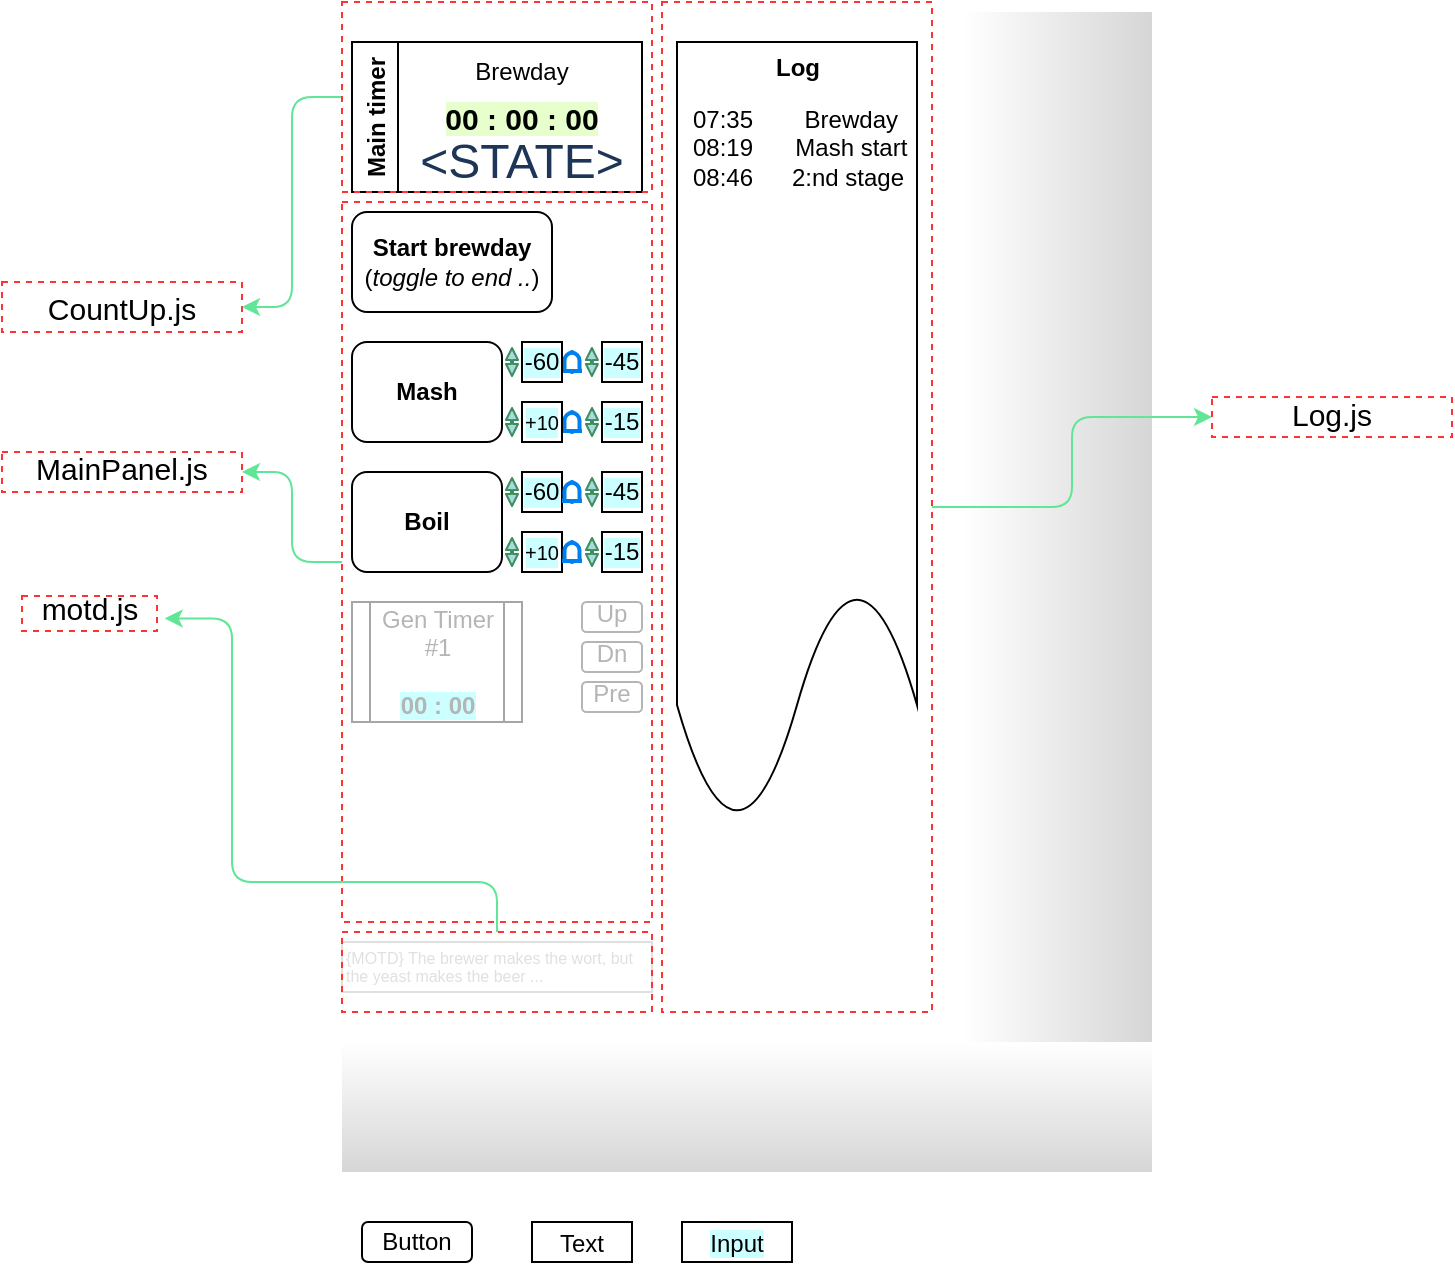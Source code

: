 <mxfile version="15.5.6" type="device" pages="2"><diagram id="jztSU5gjST6KUrV8q-Bo" name="UI"><mxGraphModel dx="1395" dy="1162" grid="1" gridSize="5" guides="1" tooltips="1" connect="1" arrows="1" fold="1" page="1" pageScale="1" pageWidth="413" pageHeight="583" math="0" shadow="0"><root><mxCell id="HVt62GDOnBgje69rLHme-0"/><mxCell id="HVt62GDOnBgje69rLHme-1" parent="HVt62GDOnBgje69rLHme-0"/><mxCell id="HVt62GDOnBgje69rLHme-38" value="Button" style="rounded=1;whiteSpace=wrap;html=1;" vertex="1" parent="HVt62GDOnBgje69rLHme-1"><mxGeometry x="15" y="605" width="55" height="20" as="geometry"/></mxCell><mxCell id="HVt62GDOnBgje69rLHme-39" value="&lt;font style=&quot;font-size: 12px&quot;&gt;Text&lt;/font&gt;" style="rounded=0;whiteSpace=wrap;html=1;labelBackgroundColor=none;fontSize=8;fillColor=none;gradientColor=#D6D6D6;gradientDirection=south;align=center;verticalAlign=bottom;" vertex="1" parent="HVt62GDOnBgje69rLHme-1"><mxGeometry x="100" y="605" width="50" height="20" as="geometry"/></mxCell><mxCell id="HVt62GDOnBgje69rLHme-48" value="Input" style="rounded=0;whiteSpace=wrap;html=1;labelBackgroundColor=#CCFFFF;fontSize=12;fillColor=none;gradientColor=#D6D6D6;gradientDirection=south;align=center;verticalAlign=bottom;" vertex="1" parent="HVt62GDOnBgje69rLHme-1"><mxGeometry x="175" y="605" width="55" height="20" as="geometry"/></mxCell><mxCell id="HFHXPf0wUwNHhgdeqi3G-0" style="edgeStyle=orthogonalEdgeStyle;curved=0;rounded=1;sketch=0;orthogonalLoop=1;jettySize=auto;html=1;exitX=0.5;exitY=1;exitDx=0;exitDy=0;fontColor=#095C86;strokeColor=#60E696;fillColor=#F694C1;" edge="1" parent="HVt62GDOnBgje69rLHme-1"><mxGeometry relative="1" as="geometry"><mxPoint x="-105" y="240" as="sourcePoint"/><mxPoint x="-105" y="240" as="targetPoint"/></mxGeometry></mxCell><mxCell id="i2ZisrxOc8dB12kxObI2-15" value="" style="rounded=0;whiteSpace=wrap;html=1;dashed=1;align=right;verticalAlign=top;labelBackgroundColor=#E0E0E0;gradientDirection=east;gradientColor=#D6D6D6;strokeColor=none;" vertex="1" parent="HVt62GDOnBgje69rLHme-1"><mxGeometry x="315" width="95" height="580" as="geometry"/></mxCell><mxCell id="i2ZisrxOc8dB12kxObI2-16" value="" style="rounded=0;whiteSpace=wrap;html=1;dashed=1;align=right;verticalAlign=top;labelBackgroundColor=#E0E0E0;gradientDirection=south;gradientColor=#D6D6D6;strokeColor=none;" vertex="1" parent="HVt62GDOnBgje69rLHme-1"><mxGeometry x="5" y="515" width="405" height="65" as="geometry"/></mxCell><mxCell id="i2ZisrxOc8dB12kxObI2-14" value="User View" parent="HVt62GDOnBgje69rLHme-0"/><mxCell id="i2ZisrxOc8dB12kxObI2-17" value="Gen Timer #1&lt;br&gt;&lt;br&gt;&lt;b style=&quot;background-color: rgb(204 , 255 , 255)&quot;&gt;00 : 00&lt;/b&gt;" style="shape=process;whiteSpace=wrap;html=1;backgroundOutline=1;strokeColor=#A6A6A6;fontColor=#B5B5B5;" vertex="1" parent="i2ZisrxOc8dB12kxObI2-14"><mxGeometry x="10" y="295" width="85" height="60" as="geometry"/></mxCell><mxCell id="i2ZisrxOc8dB12kxObI2-18" value="Main timer" style="swimlane;horizontal=0;" vertex="1" parent="i2ZisrxOc8dB12kxObI2-14"><mxGeometry x="10" y="15" width="145" height="75" as="geometry"/></mxCell><mxCell id="i2ZisrxOc8dB12kxObI2-19" value="&lt;b&gt;&lt;font style=&quot;font-size: 15px ; background-color: rgb(230 , 255 , 204)&quot;&gt;00 : 00 : 00&lt;/font&gt;&lt;/b&gt;" style="text;html=1;strokeColor=none;fillColor=none;align=center;verticalAlign=middle;whiteSpace=wrap;rounded=0;" vertex="1" parent="i2ZisrxOc8dB12kxObI2-18"><mxGeometry x="40" y="22.5" width="90" height="30" as="geometry"/></mxCell><mxCell id="i2ZisrxOc8dB12kxObI2-20" value="Brewday" style="text;html=1;strokeColor=none;fillColor=none;align=center;verticalAlign=middle;whiteSpace=wrap;rounded=0;" vertex="1" parent="i2ZisrxOc8dB12kxObI2-18"><mxGeometry x="55" width="60" height="30" as="geometry"/></mxCell><mxCell id="i2ZisrxOc8dB12kxObI2-21" value="&amp;lt;STATE&amp;gt;" style="text;html=1;strokeColor=none;fillColor=none;align=center;verticalAlign=middle;whiteSpace=wrap;rounded=0;sketch=0;fontSize=24;fontColor=#1D3557;" vertex="1" parent="i2ZisrxOc8dB12kxObI2-18"><mxGeometry x="25" y="45" width="120" height="30" as="geometry"/></mxCell><mxCell id="i2ZisrxOc8dB12kxObI2-22" value="&lt;b&gt;Start brewday&lt;/b&gt;&lt;br&gt;(&lt;i&gt;toggle to end ..&lt;/i&gt;)" style="rounded=1;whiteSpace=wrap;html=1;" vertex="1" parent="i2ZisrxOc8dB12kxObI2-14"><mxGeometry x="10" y="100" width="100" height="50" as="geometry"/></mxCell><mxCell id="i2ZisrxOc8dB12kxObI2-23" value="&lt;b&gt;Mash&lt;/b&gt;" style="rounded=1;whiteSpace=wrap;html=1;" vertex="1" parent="i2ZisrxOc8dB12kxObI2-14"><mxGeometry x="10" y="165" width="75" height="50" as="geometry"/></mxCell><mxCell id="i2ZisrxOc8dB12kxObI2-24" value="-45" style="rounded=0;whiteSpace=wrap;html=1;" vertex="1" parent="i2ZisrxOc8dB12kxObI2-14"><mxGeometry x="135" y="165" width="20" height="20" as="geometry"/></mxCell><mxCell id="i2ZisrxOc8dB12kxObI2-25" value="-15" style="rounded=0;whiteSpace=wrap;html=1;" vertex="1" parent="i2ZisrxOc8dB12kxObI2-14"><mxGeometry x="135" y="195" width="20" height="20" as="geometry"/></mxCell><mxCell id="i2ZisrxOc8dB12kxObI2-26" value="" style="html=1;verticalLabelPosition=bottom;align=center;labelBackgroundColor=#ffffff;verticalAlign=top;strokeWidth=2;strokeColor=#0080F0;shadow=0;dashed=0;shape=mxgraph.ios7.icons.bell;" vertex="1" parent="i2ZisrxOc8dB12kxObI2-14"><mxGeometry x="115" y="170" width="10" height="10" as="geometry"/></mxCell><mxCell id="i2ZisrxOc8dB12kxObI2-27" value="" style="html=1;verticalLabelPosition=bottom;align=center;labelBackgroundColor=#ffffff;verticalAlign=top;strokeWidth=2;strokeColor=#0080F0;shadow=0;dashed=0;shape=mxgraph.ios7.icons.bell;" vertex="1" parent="i2ZisrxOc8dB12kxObI2-14"><mxGeometry x="115" y="200" width="10" height="10" as="geometry"/></mxCell><mxCell id="i2ZisrxOc8dB12kxObI2-28" value="-60" style="rounded=0;whiteSpace=wrap;html=1;" vertex="1" parent="i2ZisrxOc8dB12kxObI2-14"><mxGeometry x="95" y="165" width="20" height="20" as="geometry"/></mxCell><mxCell id="i2ZisrxOc8dB12kxObI2-29" value="&lt;font style=&quot;font-size: 10px&quot;&gt;+10&lt;/font&gt;" style="rounded=0;whiteSpace=wrap;html=1;" vertex="1" parent="i2ZisrxOc8dB12kxObI2-14"><mxGeometry x="95" y="195" width="20" height="20" as="geometry"/></mxCell><mxCell id="i2ZisrxOc8dB12kxObI2-30" value="&lt;b&gt;Boil&lt;/b&gt;" style="rounded=1;whiteSpace=wrap;html=1;" vertex="1" parent="i2ZisrxOc8dB12kxObI2-14"><mxGeometry x="10" y="230" width="75" height="50" as="geometry"/></mxCell><mxCell id="i2ZisrxOc8dB12kxObI2-31" value="-45" style="rounded=0;whiteSpace=wrap;html=1;labelBackgroundColor=#CCFFFF;" vertex="1" parent="i2ZisrxOc8dB12kxObI2-14"><mxGeometry x="135" y="230" width="20" height="20" as="geometry"/></mxCell><mxCell id="i2ZisrxOc8dB12kxObI2-32" value="-15" style="rounded=0;whiteSpace=wrap;html=1;labelBackgroundColor=#CCFFFF;" vertex="1" parent="i2ZisrxOc8dB12kxObI2-14"><mxGeometry x="135" y="260" width="20" height="20" as="geometry"/></mxCell><mxCell id="i2ZisrxOc8dB12kxObI2-33" value="-60" style="rounded=0;whiteSpace=wrap;html=1;labelBackgroundColor=#CCFFFF;" vertex="1" parent="i2ZisrxOc8dB12kxObI2-14"><mxGeometry x="95" y="230" width="20" height="20" as="geometry"/></mxCell><mxCell id="i2ZisrxOc8dB12kxObI2-34" value="&lt;font style=&quot;font-size: 10px&quot;&gt;+10&lt;/font&gt;" style="rounded=0;whiteSpace=wrap;html=1;labelBackgroundColor=#CCFFFF;" vertex="1" parent="i2ZisrxOc8dB12kxObI2-14"><mxGeometry x="95" y="260" width="20" height="20" as="geometry"/></mxCell><mxCell id="i2ZisrxOc8dB12kxObI2-35" value="{MOTD} The brewer makes the wort, but the yeast makes the beer ..." style="rounded=0;whiteSpace=wrap;html=1;labelBackgroundColor=none;fontSize=8;fillColor=none;gradientColor=#D6D6D6;gradientDirection=west;align=left;verticalAlign=bottom;fontColor=#E0E0E0;strokeColor=#E0E0E0;" vertex="1" parent="i2ZisrxOc8dB12kxObI2-14"><mxGeometry x="5" y="465" width="155" height="25" as="geometry"/></mxCell><mxCell id="i2ZisrxOc8dB12kxObI2-36" value="" style="shape=document;whiteSpace=wrap;html=1;boundedLbl=1;labelBackgroundColor=none;fontSize=12;fillColor=none;gradientColor=#D6D6D6;gradientDirection=south;align=center;verticalAlign=bottom;" vertex="1" parent="i2ZisrxOc8dB12kxObI2-14"><mxGeometry x="172.5" y="15" width="120" height="390" as="geometry"/></mxCell><mxCell id="i2ZisrxOc8dB12kxObI2-37" value="&lt;span style=&quot;color: rgb(0 , 0 , 0) ; text-align: right&quot;&gt;07:35&lt;br&gt;&lt;/span&gt;&lt;span style=&quot;color: rgb(0 , 0 , 0) ; text-align: right&quot;&gt;08:19&lt;br&gt;&lt;/span&gt;&lt;span style=&quot;color: rgb(0 , 0 , 0) ; text-align: right&quot;&gt;08:46&lt;/span&gt;&lt;span style=&quot;color: rgb(0 , 0 , 0) ; text-align: right&quot;&gt;&lt;br&gt;&lt;/span&gt;" style="text;html=1;strokeColor=none;fillColor=none;align=center;verticalAlign=top;whiteSpace=wrap;rounded=0;dashed=1;fontColor=#333333;" vertex="1" parent="i2ZisrxOc8dB12kxObI2-14"><mxGeometry x="172.5" y="40" width="45" height="360" as="geometry"/></mxCell><mxCell id="i2ZisrxOc8dB12kxObI2-38" value="&lt;span style=&quot;color: rgb(0 , 0 , 0) ; text-align: right&quot;&gt;&amp;nbsp;Brewday&lt;br&gt;&lt;/span&gt;&lt;span style=&quot;color: rgb(0 , 0 , 0) ; text-align: right&quot;&gt;&amp;nbsp;Mash start&lt;/span&gt;&lt;span style=&quot;color: rgb(0 , 0 , 0) ; text-align: right&quot;&gt;&lt;br&gt;&lt;/span&gt;&lt;span style=&quot;color: rgb(0 , 0 , 0) ; text-align: right&quot;&gt;2:nd stage&lt;br&gt;&lt;/span&gt;" style="text;html=1;strokeColor=none;fillColor=none;align=center;verticalAlign=top;whiteSpace=wrap;rounded=0;dashed=1;fontColor=#333333;" vertex="1" parent="i2ZisrxOc8dB12kxObI2-14"><mxGeometry x="222.5" y="40" width="70" height="360" as="geometry"/></mxCell><mxCell id="i2ZisrxOc8dB12kxObI2-39" value="&lt;span style=&quot;font-weight: 700&quot;&gt;Log&lt;/span&gt;" style="text;html=1;strokeColor=none;fillColor=none;align=center;verticalAlign=middle;whiteSpace=wrap;rounded=0;labelBackgroundColor=none;fontSize=12;" vertex="1" parent="i2ZisrxOc8dB12kxObI2-14"><mxGeometry x="172.5" y="15" width="120" height="25" as="geometry"/></mxCell><mxCell id="i2ZisrxOc8dB12kxObI2-40" value="Up" style="rounded=1;whiteSpace=wrap;html=1;labelBackgroundColor=none;fontSize=12;fillColor=none;gradientColor=#D6D6D6;gradientDirection=south;align=center;verticalAlign=bottom;fontColor=#B5B5B5;strokeColor=#B5B5B5;" vertex="1" parent="i2ZisrxOc8dB12kxObI2-14"><mxGeometry x="125" y="295" width="30" height="15" as="geometry"/></mxCell><mxCell id="i2ZisrxOc8dB12kxObI2-41" value="Dn" style="rounded=1;whiteSpace=wrap;html=1;labelBackgroundColor=none;fontSize=12;fillColor=none;gradientColor=#D6D6D6;gradientDirection=south;align=center;verticalAlign=bottom;fontColor=#B5B5B5;strokeColor=#B5B5B5;" vertex="1" parent="i2ZisrxOc8dB12kxObI2-14"><mxGeometry x="125" y="315" width="30" height="15" as="geometry"/></mxCell><mxCell id="i2ZisrxOc8dB12kxObI2-42" value="-60" style="rounded=0;whiteSpace=wrap;html=1;labelBackgroundColor=#CCFFFF;" vertex="1" parent="i2ZisrxOc8dB12kxObI2-14"><mxGeometry x="95" y="165" width="20" height="20" as="geometry"/></mxCell><mxCell id="i2ZisrxOc8dB12kxObI2-43" value="&lt;font style=&quot;font-size: 10px&quot;&gt;+10&lt;/font&gt;" style="rounded=0;whiteSpace=wrap;html=1;labelBackgroundColor=#CCFFFF;" vertex="1" parent="i2ZisrxOc8dB12kxObI2-14"><mxGeometry x="95" y="195" width="20" height="20" as="geometry"/></mxCell><mxCell id="i2ZisrxOc8dB12kxObI2-44" value="-45" style="rounded=0;whiteSpace=wrap;html=1;labelBackgroundColor=#CCFFFF;" vertex="1" parent="i2ZisrxOc8dB12kxObI2-14"><mxGeometry x="135" y="165" width="20" height="20" as="geometry"/></mxCell><mxCell id="i2ZisrxOc8dB12kxObI2-45" value="-15" style="rounded=0;whiteSpace=wrap;html=1;labelBackgroundColor=#CCFFFF;" vertex="1" parent="i2ZisrxOc8dB12kxObI2-14"><mxGeometry x="135" y="195" width="20" height="20" as="geometry"/></mxCell><mxCell id="i2ZisrxOc8dB12kxObI2-46" value="Pre" style="rounded=1;whiteSpace=wrap;html=1;labelBackgroundColor=none;fontSize=12;fillColor=none;gradientColor=#D6D6D6;gradientDirection=south;align=center;verticalAlign=bottom;fontColor=#B5B5B5;strokeColor=#B5B5B5;" vertex="1" parent="i2ZisrxOc8dB12kxObI2-14"><mxGeometry x="125" y="335" width="30" height="15" as="geometry"/></mxCell><mxCell id="i2ZisrxOc8dB12kxObI2-47" value="" style="shape=flexArrow;endArrow=classic;startArrow=classic;html=1;rounded=1;sketch=0;fontSize=24;fontColor=#1D3557;startSize=1.667;endSize=1.667;strokeColor=#3C8F5D;fillColor=#A8DADC;width=1;startWidth=4;endWidth=4;" edge="1" parent="i2ZisrxOc8dB12kxObI2-14"><mxGeometry width="100" height="100" relative="1" as="geometry"><mxPoint x="90" y="182.5" as="sourcePoint"/><mxPoint x="90" y="167.5" as="targetPoint"/></mxGeometry></mxCell><mxCell id="i2ZisrxOc8dB12kxObI2-48" value="" style="shape=flexArrow;endArrow=classic;startArrow=classic;html=1;rounded=1;sketch=0;fontSize=24;fontColor=#1D3557;startSize=1.667;endSize=1.667;strokeColor=#3C8F5D;fillColor=#A8DADC;width=1;startWidth=4;endWidth=4;" edge="1" parent="i2ZisrxOc8dB12kxObI2-14"><mxGeometry width="100" height="100" relative="1" as="geometry"><mxPoint x="129.94" y="182.5" as="sourcePoint"/><mxPoint x="129.94" y="167.5" as="targetPoint"/></mxGeometry></mxCell><mxCell id="i2ZisrxOc8dB12kxObI2-49" value="" style="shape=flexArrow;endArrow=classic;startArrow=classic;html=1;rounded=1;sketch=0;fontSize=24;fontColor=#1D3557;startSize=1.667;endSize=1.667;strokeColor=#3C8F5D;fillColor=#A8DADC;width=1;startWidth=4;endWidth=4;" edge="1" parent="i2ZisrxOc8dB12kxObI2-14"><mxGeometry width="100" height="100" relative="1" as="geometry"><mxPoint x="90" y="212.5" as="sourcePoint"/><mxPoint x="90" y="197.5" as="targetPoint"/></mxGeometry></mxCell><mxCell id="i2ZisrxOc8dB12kxObI2-50" value="" style="shape=flexArrow;endArrow=classic;startArrow=classic;html=1;rounded=1;sketch=0;fontSize=24;fontColor=#1D3557;startSize=1.667;endSize=1.667;strokeColor=#3C8F5D;fillColor=#A8DADC;width=1;startWidth=4;endWidth=4;" edge="1" parent="i2ZisrxOc8dB12kxObI2-14"><mxGeometry width="100" height="100" relative="1" as="geometry"><mxPoint x="130" y="212.5" as="sourcePoint"/><mxPoint x="130" y="197.5" as="targetPoint"/></mxGeometry></mxCell><mxCell id="i2ZisrxOc8dB12kxObI2-51" value="" style="shape=flexArrow;endArrow=classic;startArrow=classic;html=1;rounded=1;sketch=0;fontSize=24;fontColor=#1D3557;startSize=1.667;endSize=1.667;strokeColor=#3C8F5D;fillColor=#A8DADC;width=1;startWidth=4;endWidth=4;" edge="1" parent="i2ZisrxOc8dB12kxObI2-14"><mxGeometry width="100" height="100" relative="1" as="geometry"><mxPoint x="90" y="247.5" as="sourcePoint"/><mxPoint x="90" y="232.5" as="targetPoint"/></mxGeometry></mxCell><mxCell id="i2ZisrxOc8dB12kxObI2-52" value="" style="html=1;verticalLabelPosition=bottom;align=center;labelBackgroundColor=#ffffff;verticalAlign=top;strokeWidth=2;strokeColor=#0080F0;shadow=0;dashed=0;shape=mxgraph.ios7.icons.bell;" vertex="1" parent="i2ZisrxOc8dB12kxObI2-14"><mxGeometry x="115" y="235" width="10" height="10" as="geometry"/></mxCell><mxCell id="i2ZisrxOc8dB12kxObI2-53" value="" style="shape=flexArrow;endArrow=classic;startArrow=classic;html=1;rounded=1;sketch=0;fontSize=24;fontColor=#1D3557;startSize=1.667;endSize=1.667;strokeColor=#3C8F5D;fillColor=#A8DADC;width=1;startWidth=4;endWidth=4;" edge="1" parent="i2ZisrxOc8dB12kxObI2-14"><mxGeometry width="100" height="100" relative="1" as="geometry"><mxPoint x="130" y="247.5" as="sourcePoint"/><mxPoint x="130" y="232.5" as="targetPoint"/></mxGeometry></mxCell><mxCell id="i2ZisrxOc8dB12kxObI2-54" value="" style="shape=flexArrow;endArrow=classic;startArrow=classic;html=1;rounded=1;sketch=0;fontSize=24;fontColor=#1D3557;startSize=1.667;endSize=1.667;strokeColor=#3C8F5D;fillColor=#A8DADC;width=1;startWidth=4;endWidth=4;" edge="1" parent="i2ZisrxOc8dB12kxObI2-14"><mxGeometry width="100" height="100" relative="1" as="geometry"><mxPoint x="90" y="277.5" as="sourcePoint"/><mxPoint x="90" y="262.5" as="targetPoint"/></mxGeometry></mxCell><mxCell id="i2ZisrxOc8dB12kxObI2-55" value="" style="html=1;verticalLabelPosition=bottom;align=center;labelBackgroundColor=#ffffff;verticalAlign=top;strokeWidth=2;strokeColor=#0080F0;shadow=0;dashed=0;shape=mxgraph.ios7.icons.bell;" vertex="1" parent="i2ZisrxOc8dB12kxObI2-14"><mxGeometry x="115" y="265" width="10" height="10" as="geometry"/></mxCell><mxCell id="i2ZisrxOc8dB12kxObI2-56" value="" style="shape=flexArrow;endArrow=classic;startArrow=classic;html=1;rounded=1;sketch=0;fontSize=24;fontColor=#1D3557;startSize=1.667;endSize=1.667;strokeColor=#3C8F5D;fillColor=#A8DADC;width=1;startWidth=4;endWidth=4;" edge="1" parent="i2ZisrxOc8dB12kxObI2-14"><mxGeometry width="100" height="100" relative="1" as="geometry"><mxPoint x="130" y="277.5" as="sourcePoint"/><mxPoint x="130" y="262.5" as="targetPoint"/></mxGeometry></mxCell><mxCell id="i2ZisrxOc8dB12kxObI2-1" value="Components" parent="HVt62GDOnBgje69rLHme-0"/><mxCell id="i2ZisrxOc8dB12kxObI2-2" value="" style="rounded=0;whiteSpace=wrap;html=1;dashed=1;labelBackgroundColor=none;fontSize=15;strokeColor=#FF3333;fillColor=none;gradientColor=#D6D6D6;gradientDirection=south;align=center;verticalAlign=bottom;" vertex="1" parent="i2ZisrxOc8dB12kxObI2-1"><mxGeometry x="165" y="-5" width="135" height="505" as="geometry"/></mxCell><mxCell id="i2ZisrxOc8dB12kxObI2-3" value="" style="rounded=0;whiteSpace=wrap;html=1;dashed=1;labelBackgroundColor=none;fontSize=15;strokeColor=#FF3333;fillColor=none;gradientColor=#D6D6D6;gradientDirection=south;align=center;verticalAlign=bottom;" vertex="1" parent="i2ZisrxOc8dB12kxObI2-1"><mxGeometry x="5" y="460" width="155" height="40" as="geometry"/></mxCell><mxCell id="i2ZisrxOc8dB12kxObI2-4" style="edgeStyle=orthogonalEdgeStyle;curved=0;rounded=1;sketch=0;orthogonalLoop=1;jettySize=auto;html=1;entryX=1;entryY=0.5;entryDx=0;entryDy=0;fontColor=#095C86;strokeColor=#60E696;fillColor=#F694C1;" edge="1" parent="i2ZisrxOc8dB12kxObI2-1" source="i2ZisrxOc8dB12kxObI2-5" target="i2ZisrxOc8dB12kxObI2-9"><mxGeometry relative="1" as="geometry"/></mxCell><mxCell id="i2ZisrxOc8dB12kxObI2-5" value="" style="rounded=0;whiteSpace=wrap;html=1;dashed=1;labelBackgroundColor=none;fontSize=15;strokeColor=#FF3333;fillColor=none;gradientColor=#D6D6D6;gradientDirection=south;align=center;verticalAlign=bottom;" vertex="1" parent="i2ZisrxOc8dB12kxObI2-1"><mxGeometry x="5" y="95" width="155" height="360" as="geometry"/></mxCell><mxCell id="i2ZisrxOc8dB12kxObI2-6" style="edgeStyle=orthogonalEdgeStyle;curved=0;rounded=1;sketch=0;orthogonalLoop=1;jettySize=auto;html=1;entryX=0;entryY=0.5;entryDx=0;entryDy=0;fontColor=#095C86;strokeColor=#60E696;fillColor=#F694C1;" edge="1" parent="i2ZisrxOc8dB12kxObI2-1" source="i2ZisrxOc8dB12kxObI2-2" target="i2ZisrxOc8dB12kxObI2-10"><mxGeometry relative="1" as="geometry"/></mxCell><mxCell id="i2ZisrxOc8dB12kxObI2-7" style="edgeStyle=orthogonalEdgeStyle;curved=0;rounded=1;sketch=0;orthogonalLoop=1;jettySize=auto;html=1;entryX=1.057;entryY=0.643;entryDx=0;entryDy=0;entryPerimeter=0;fontColor=#095C86;strokeColor=#60E696;fillColor=#F694C1;" edge="1" parent="i2ZisrxOc8dB12kxObI2-1" source="i2ZisrxOc8dB12kxObI2-3" target="i2ZisrxOc8dB12kxObI2-11"><mxGeometry relative="1" as="geometry"><Array as="points"><mxPoint x="83" y="435"/><mxPoint x="-50" y="435"/><mxPoint x="-50" y="303"/></Array></mxGeometry></mxCell><mxCell id="i2ZisrxOc8dB12kxObI2-8" value="CountUp.js" style="rounded=0;whiteSpace=wrap;html=1;dashed=1;labelBackgroundColor=none;fontSize=15;strokeColor=#FF3333;fillColor=none;gradientColor=#D6D6D6;gradientDirection=south;align=center;verticalAlign=bottom;" vertex="1" parent="i2ZisrxOc8dB12kxObI2-1"><mxGeometry x="-165" y="135" width="120" height="25" as="geometry"/></mxCell><mxCell id="i2ZisrxOc8dB12kxObI2-9" value="MainPanel.js" style="rounded=0;whiteSpace=wrap;html=1;dashed=1;labelBackgroundColor=none;fontSize=15;strokeColor=#FF3333;fillColor=none;gradientColor=#D6D6D6;gradientDirection=south;align=center;verticalAlign=bottom;" vertex="1" parent="i2ZisrxOc8dB12kxObI2-1"><mxGeometry x="-165" y="220" width="120" height="20" as="geometry"/></mxCell><mxCell id="i2ZisrxOc8dB12kxObI2-10" value="Log.js" style="rounded=0;whiteSpace=wrap;html=1;dashed=1;labelBackgroundColor=none;fontSize=15;strokeColor=#FF3333;fillColor=none;gradientColor=#D6D6D6;gradientDirection=south;align=center;verticalAlign=bottom;" vertex="1" parent="i2ZisrxOc8dB12kxObI2-1"><mxGeometry x="440" y="192.5" width="120" height="20" as="geometry"/></mxCell><mxCell id="i2ZisrxOc8dB12kxObI2-11" value="motd.js" style="rounded=0;whiteSpace=wrap;html=1;dashed=1;labelBackgroundColor=none;fontSize=15;strokeColor=#FF3333;fillColor=none;gradientColor=#D6D6D6;gradientDirection=south;align=center;verticalAlign=bottom;" vertex="1" parent="i2ZisrxOc8dB12kxObI2-1"><mxGeometry x="-155" y="292" width="67.5" height="17.5" as="geometry"/></mxCell><mxCell id="i2ZisrxOc8dB12kxObI2-12" style="edgeStyle=orthogonalEdgeStyle;curved=0;rounded=1;sketch=0;orthogonalLoop=1;jettySize=auto;html=1;exitX=0;exitY=0.5;exitDx=0;exitDy=0;entryX=1;entryY=0.5;entryDx=0;entryDy=0;fontColor=#095C86;strokeColor=#60E696;fillColor=#F694C1;" edge="1" parent="i2ZisrxOc8dB12kxObI2-1" source="i2ZisrxOc8dB12kxObI2-13" target="i2ZisrxOc8dB12kxObI2-8"><mxGeometry relative="1" as="geometry"/></mxCell><mxCell id="i2ZisrxOc8dB12kxObI2-13" value="" style="rounded=0;whiteSpace=wrap;html=1;labelBackgroundColor=none;fontSize=15;fillColor=none;gradientColor=#D6D6D6;gradientDirection=south;align=center;verticalAlign=bottom;dashed=1;strokeColor=#FF3333;" vertex="1" parent="i2ZisrxOc8dB12kxObI2-1"><mxGeometry x="5" y="-5" width="155" height="95" as="geometry"/></mxCell></root></mxGraphModel></diagram><diagram id="qgCo0HGUZeaxUMjPsR11" name="Flow"><mxGraphModel dx="1422" dy="838" grid="1" gridSize="10" guides="1" tooltips="1" connect="1" arrows="1" fold="1" page="1" pageScale="1" pageWidth="1169" pageHeight="827" math="0" shadow="0"><root><mxCell id="0"/><mxCell id="1" parent="0"/><mxCell id="iRuVqT-7vek1H-P29z6O-6" value="&lt;font style=&quot;font-size: 24px&quot;&gt;PROPS&amp;nbsp; &amp;nbsp; &amp;nbsp; &amp;nbsp; &amp;nbsp; &amp;nbsp; &amp;nbsp;&lt;/font&gt;" style="ellipse;shape=cloud;whiteSpace=wrap;html=1;rounded=0;sketch=0;fontColor=#1D3557;strokeColor=#66B6E8;fillColor=none;" vertex="1" parent="1"><mxGeometry x="150" y="160" width="680" height="340" as="geometry"/></mxCell><mxCell id="AKSxJbLh3LGF4qNVIY-Q-3" style="edgeStyle=orthogonalEdgeStyle;rounded=1;orthogonalLoop=1;jettySize=auto;html=1;exitX=0.49;exitY=0.978;exitDx=0;exitDy=0;entryX=0;entryY=0.5;entryDx=0;entryDy=0;fontSize=15;strokeColor=#3C8F5D;fontColor=#095C86;endSize=11;exitPerimeter=0;" edge="1" parent="1" source="XkrrUbVAxZ5l-PUfmtF4-8" target="NFpnkJwKCKPsYWMlQZ2d-2"><mxGeometry relative="1" as="geometry"/></mxCell><mxCell id="AKSxJbLh3LGF4qNVIY-Q-4" value="State" style="edgeLabel;html=1;align=center;verticalAlign=middle;resizable=0;points=[];fontSize=15;fontColor=#095C86;" vertex="1" connectable="0" parent="AKSxJbLh3LGF4qNVIY-Q-3"><mxGeometry x="0.777" y="-2" relative="1" as="geometry"><mxPoint x="-87" y="-2" as="offset"/></mxGeometry></mxCell><mxCell id="XkrrUbVAxZ5l-PUfmtF4-5" value="App.js" style="swimlane;fontStyle=0;childLayout=stackLayout;horizontal=1;startSize=30;horizontalStack=0;resizeParent=1;resizeParentMax=0;resizeLast=0;collapsible=1;marginBottom=0;labelBackgroundColor=none;fontSize=15;fillColor=none;gradientDirection=south;align=center;verticalAlign=bottom;strokeColor=#AF45ED;fontColor=#095C86;" vertex="1" parent="1"><mxGeometry x="440" y="60" width="140" height="120" as="geometry"/></mxCell><mxCell id="XkrrUbVAxZ5l-PUfmtF4-7" value="-------------------------" style="text;strokeColor=none;fillColor=none;align=left;verticalAlign=middle;spacingLeft=4;spacingRight=4;overflow=hidden;points=[[0,0.5],[1,0.5]];portConstraint=eastwest;rotatable=0;labelBackgroundColor=none;fontSize=15;fontColor=#095C86;" vertex="1" parent="XkrrUbVAxZ5l-PUfmtF4-5"><mxGeometry y="30" width="140" height="30" as="geometry"/></mxCell><mxCell id="iRuVqT-7vek1H-P29z6O-8" value="-------------------------" style="text;strokeColor=none;fillColor=none;align=left;verticalAlign=middle;spacingLeft=4;spacingRight=4;overflow=hidden;points=[[0,0.5],[1,0.5]];portConstraint=eastwest;rotatable=0;labelBackgroundColor=none;fontSize=15;fontColor=#095C86;" vertex="1" parent="XkrrUbVAxZ5l-PUfmtF4-5"><mxGeometry y="60" width="140" height="30" as="geometry"/></mxCell><mxCell id="XkrrUbVAxZ5l-PUfmtF4-8" value="      " style="text;strokeColor=none;fillColor=none;align=left;verticalAlign=middle;spacingLeft=4;spacingRight=4;overflow=hidden;points=[[0,0.5],[1,0.5]];portConstraint=eastwest;rotatable=0;labelBackgroundColor=none;fontSize=15;fontColor=#095C86;" vertex="1" parent="XkrrUbVAxZ5l-PUfmtF4-5"><mxGeometry y="90" width="140" height="30" as="geometry"/></mxCell><mxCell id="XkrrUbVAxZ5l-PUfmtF4-9" value="CountUp.js" style="swimlane;fontStyle=0;childLayout=stackLayout;horizontal=1;startSize=30;horizontalStack=0;resizeParent=1;resizeParentMax=0;resizeLast=0;collapsible=1;marginBottom=0;labelBackgroundColor=none;fontSize=15;fillColor=none;gradientDirection=south;align=center;verticalAlign=bottom;strokeColor=#AF45ED;fontColor=#095C86;" vertex="1" parent="1"><mxGeometry x="30" y="310" width="140" height="90" as="geometry"/></mxCell><mxCell id="XkrrUbVAxZ5l-PUfmtF4-10" value="timerStart" style="text;strokeColor=none;fillColor=none;align=left;verticalAlign=middle;spacingLeft=4;spacingRight=4;overflow=hidden;points=[[0,0.5],[1,0.5]];portConstraint=eastwest;rotatable=0;labelBackgroundColor=none;fontSize=15;fontColor=#095C86;" vertex="1" parent="XkrrUbVAxZ5l-PUfmtF4-9"><mxGeometry y="30" width="140" height="30" as="geometry"/></mxCell><mxCell id="XkrrUbVAxZ5l-PUfmtF4-11" value="toggle Mash/Boil" style="text;strokeColor=none;fillColor=none;align=left;verticalAlign=middle;spacingLeft=4;spacingRight=4;overflow=hidden;points=[[0,0.5],[1,0.5]];portConstraint=eastwest;rotatable=0;labelBackgroundColor=none;fontSize=15;fontColor=#095C86;" vertex="1" parent="XkrrUbVAxZ5l-PUfmtF4-9"><mxGeometry y="60" width="140" height="30" as="geometry"/></mxCell><mxCell id="pa8aPBwdvbmF0iQ88qQT-7" style="edgeStyle=orthogonalEdgeStyle;rounded=1;orthogonalLoop=1;jettySize=auto;html=1;exitX=0;exitY=0.695;exitDx=0;exitDy=0;fontSize=15;entryX=0.716;entryY=0.007;entryDx=0;entryDy=0;strokeColor=#3C8F5D;fontColor=#095C86;endSize=11;entryPerimeter=0;exitPerimeter=0;" edge="1" parent="1" source="iRuVqT-7vek1H-P29z6O-8" target="XkrrUbVAxZ5l-PUfmtF4-9"><mxGeometry relative="1" as="geometry"><mxPoint x="430" y="360" as="targetPoint"/><mxPoint x="495" y="235" as="sourcePoint"/><Array as="points"><mxPoint x="440" y="135"/><mxPoint x="360" y="135"/><mxPoint x="360" y="290"/><mxPoint x="130" y="290"/></Array></mxGeometry></mxCell><mxCell id="gZiLwWbO0Q87p4fYm-hr-4" value="Presets" style="edgeLabel;html=1;align=center;verticalAlign=middle;resizable=0;points=[];fontSize=15;fontColor=#095C86;" vertex="1" connectable="0" parent="pa8aPBwdvbmF0iQ88qQT-7"><mxGeometry x="0.579" y="2" relative="1" as="geometry"><mxPoint x="172" y="-187" as="offset"/></mxGeometry></mxCell><mxCell id="pa8aPBwdvbmF0iQ88qQT-8" value="MainPanel.js" style="swimlane;fontStyle=0;childLayout=stackLayout;horizontal=1;startSize=30;horizontalStack=0;resizeParent=1;resizeParentMax=0;resizeLast=0;collapsible=1;marginBottom=0;labelBackgroundColor=none;fontSize=15;strokeColor=#AF45ED;fillColor=none;gradientDirection=south;align=center;verticalAlign=middle;fontColor=#095C86;" vertex="1" parent="1"><mxGeometry x="820" y="290" width="240" height="90" as="geometry"/></mxCell><mxCell id="pa8aPBwdvbmF0iQ88qQT-9" value="timer onClick " style="text;strokeColor=none;fillColor=none;align=left;verticalAlign=middle;spacingLeft=4;spacingRight=4;overflow=hidden;points=[[0,0.5],[1,0.5]];portConstraint=eastwest;rotatable=0;labelBackgroundColor=none;fontSize=15;fontColor=#095C86;" vertex="1" parent="pa8aPBwdvbmF0iQ88qQT-8"><mxGeometry y="30" width="240" height="30" as="geometry"/></mxCell><mxCell id="pa8aPBwdvbmF0iQ88qQT-10" value="Mash / Boil onClick" style="text;strokeColor=none;fillColor=none;align=left;verticalAlign=middle;spacingLeft=4;spacingRight=4;overflow=hidden;points=[[0,0.5],[1,0.5]];portConstraint=eastwest;rotatable=0;labelBackgroundColor=none;fontSize=15;fontColor=#095C86;" vertex="1" parent="pa8aPBwdvbmF0iQ88qQT-8"><mxGeometry y="60" width="240" height="30" as="geometry"/></mxCell><mxCell id="gZiLwWbO0Q87p4fYm-hr-1" style="edgeStyle=orthogonalEdgeStyle;rounded=1;orthogonalLoop=1;jettySize=auto;html=1;exitX=0;exitY=0.5;exitDx=0;exitDy=0;entryX=1;entryY=0.5;entryDx=0;entryDy=0;fontSize=15;strokeColor=#3C8F5D;fontColor=#095C86;endArrow=block;endFill=1;endSize=10;" edge="1" parent="1" source="pa8aPBwdvbmF0iQ88qQT-9" target="XkrrUbVAxZ5l-PUfmtF4-7"><mxGeometry relative="1" as="geometry"><Array as="points"><mxPoint x="660" y="335"/><mxPoint x="660" y="105"/></Array></mxGeometry></mxCell><mxCell id="gZiLwWbO0Q87p4fYm-hr-3" value="Presets" style="edgeLabel;html=1;align=center;verticalAlign=middle;resizable=0;points=[];fontSize=15;fontColor=#095C86;" vertex="1" connectable="0" parent="gZiLwWbO0Q87p4fYm-hr-1"><mxGeometry x="0.105" relative="1" as="geometry"><mxPoint x="50" y="100" as="offset"/></mxGeometry></mxCell><mxCell id="wjraiG7L2mzFYD1rJLKh-1" style="edgeStyle=orthogonalEdgeStyle;rounded=1;orthogonalLoop=1;jettySize=auto;html=1;exitX=0;exitY=0.5;exitDx=0;exitDy=0;entryX=1;entryY=0.5;entryDx=0;entryDy=0;fontSize=15;strokeColor=#3C8F5D;fontColor=#095C86;endSize=11;" edge="1" parent="1" source="pa8aPBwdvbmF0iQ88qQT-10" target="XkrrUbVAxZ5l-PUfmtF4-8"><mxGeometry relative="1" as="geometry"><Array as="points"><mxPoint x="620" y="365"/><mxPoint x="620" y="135"/></Array></mxGeometry></mxCell><mxCell id="AKSxJbLh3LGF4qNVIY-Q-1" value="State" style="edgeLabel;html=1;align=center;verticalAlign=middle;resizable=0;points=[];fontSize=15;fontColor=#095C86;" vertex="1" connectable="0" parent="wjraiG7L2mzFYD1rJLKh-1"><mxGeometry x="0.2" y="1" relative="1" as="geometry"><mxPoint x="61" y="100" as="offset"/></mxGeometry></mxCell><mxCell id="wjraiG7L2mzFYD1rJLKh-2" style="edgeStyle=orthogonalEdgeStyle;rounded=1;orthogonalLoop=1;jettySize=auto;html=1;fontSize=15;exitX=0;exitY=0.5;exitDx=0;exitDy=0;strokeColor=#3C8F5D;fontColor=#095C86;endSize=11;" edge="1" parent="1" source="XkrrUbVAxZ5l-PUfmtF4-7"><mxGeometry relative="1" as="geometry"><mxPoint x="430" y="90" as="sourcePoint"/><mxPoint x="80" y="310" as="targetPoint"/><Array as="points"><mxPoint x="330" y="105"/><mxPoint x="330" y="270"/><mxPoint x="80" y="270"/></Array></mxGeometry></mxCell><mxCell id="NFpnkJwKCKPsYWMlQZ2d-1" value="Log.js" style="swimlane;fontStyle=0;childLayout=stackLayout;horizontal=1;startSize=30;horizontalStack=0;resizeParent=1;resizeParentMax=0;resizeLast=0;collapsible=1;marginBottom=0;labelBackgroundColor=none;fontSize=15;strokeColor=#AF45ED;fillColor=none;gradientDirection=south;align=center;verticalAlign=middle;fontColor=#095C86;" vertex="1" parent="1"><mxGeometry x="920" y="414" width="140" height="120" as="geometry"/></mxCell><mxCell id="NFpnkJwKCKPsYWMlQZ2d-3" value="used log line" style="text;strokeColor=none;fillColor=none;align=left;verticalAlign=middle;spacingLeft=4;spacingRight=4;overflow=hidden;points=[[0,0.5],[1,0.5]];portConstraint=eastwest;rotatable=0;labelBackgroundColor=none;fontSize=15;fontColor=#095C86;" vertex="1" parent="NFpnkJwKCKPsYWMlQZ2d-1"><mxGeometry y="30" width="140" height="30" as="geometry"/></mxCell><mxCell id="iRuVqT-7vek1H-P29z6O-5" value="used log line" style="text;strokeColor=none;fillColor=none;align=left;verticalAlign=middle;spacingLeft=4;spacingRight=4;overflow=hidden;points=[[0,0.5],[1,0.5]];portConstraint=eastwest;rotatable=0;labelBackgroundColor=none;fontSize=15;fontColor=#095C86;" vertex="1" parent="NFpnkJwKCKPsYWMlQZ2d-1"><mxGeometry y="60" width="140" height="30" as="geometry"/></mxCell><mxCell id="NFpnkJwKCKPsYWMlQZ2d-2" value="next log line" style="text;strokeColor=none;fillColor=none;align=left;verticalAlign=middle;spacingLeft=4;spacingRight=4;overflow=hidden;points=[[0,0.5],[1,0.5]];portConstraint=eastwest;rotatable=0;labelBackgroundColor=none;fontSize=15;fontColor=#095C86;" vertex="1" parent="NFpnkJwKCKPsYWMlQZ2d-1"><mxGeometry y="90" width="140" height="30" as="geometry"/></mxCell><mxCell id="AKSxJbLh3LGF4qNVIY-Q-5" value="&lt;b&gt;&lt;u&gt;State &lt;/u&gt;&lt;/b&gt;= process state of:&lt;br&gt;prepare,&lt;br&gt;mash,&lt;br&gt;boil&lt;br&gt;[ , cool,&lt;br&gt;done ]" style="text;html=1;align=left;verticalAlign=middle;whiteSpace=wrap;rounded=0;labelBackgroundColor=none;fontSize=15;fillColor=#f9f7ed;strokeColor=#36393d;" vertex="1" parent="1"><mxGeometry x="500" y="570" width="190" height="110" as="geometry"/></mxCell><mxCell id="AKSxJbLh3LGF4qNVIY-Q-6" value="&lt;b&gt;&lt;u&gt;Presets:&lt;br&gt;&lt;/u&gt;&lt;/b&gt;buttonID,&lt;br&gt;timerId,&lt;br&gt;preset[1-4] ,&lt;br&gt;alarm [1-2]" style="text;html=1;strokeColor=#36393d;fillColor=#f9f7ed;align=left;verticalAlign=middle;whiteSpace=wrap;rounded=0;labelBackgroundColor=none;fontSize=15;" vertex="1" parent="1"><mxGeometry x="750" y="570" width="260" height="110" as="geometry"/></mxCell><mxCell id="iRuVqT-7vek1H-P29z6O-1" value="Timer.js" style="swimlane;fontStyle=0;childLayout=stackLayout;horizontal=1;startSize=30;horizontalStack=0;resizeParent=1;resizeParentMax=0;resizeLast=0;collapsible=1;marginBottom=0;rounded=0;sketch=0;fontColor=#1D3557;strokeColor=#457B9D;fillColor=#A8DADC;" vertex="1" parent="1"><mxGeometry x="270" y="520" width="140" height="120" as="geometry"/></mxCell><mxCell id="iRuVqT-7vek1H-P29z6O-2" value="start value" style="text;strokeColor=none;fillColor=none;align=left;verticalAlign=middle;spacingLeft=4;spacingRight=4;overflow=hidden;points=[[0,0.5],[1,0.5]];portConstraint=eastwest;rotatable=0;rounded=0;sketch=0;fontColor=#1D3557;" vertex="1" parent="iRuVqT-7vek1H-P29z6O-1"><mxGeometry y="30" width="140" height="30" as="geometry"/></mxCell><mxCell id="iRuVqT-7vek1H-P29z6O-3" value="direction (up/dn)" style="text;strokeColor=none;fillColor=none;align=left;verticalAlign=middle;spacingLeft=4;spacingRight=4;overflow=hidden;points=[[0,0.5],[1,0.5]];portConstraint=eastwest;rotatable=0;rounded=0;sketch=0;fontColor=#1D3557;" vertex="1" parent="iRuVqT-7vek1H-P29z6O-1"><mxGeometry y="60" width="140" height="30" as="geometry"/></mxCell><mxCell id="iRuVqT-7vek1H-P29z6O-4" value="alarm (yes/no)" style="text;strokeColor=none;fillColor=none;align=left;verticalAlign=middle;spacingLeft=4;spacingRight=4;overflow=hidden;points=[[0,0.5],[1,0.5]];portConstraint=eastwest;rotatable=0;rounded=0;sketch=0;fontColor=#1D3557;" vertex="1" parent="iRuVqT-7vek1H-P29z6O-1"><mxGeometry y="90" width="140" height="30" as="geometry"/></mxCell><mxCell id="iRuVqT-7vek1H-P29z6O-9" style="edgeStyle=orthogonalEdgeStyle;rounded=1;sketch=0;orthogonalLoop=1;jettySize=auto;html=1;exitX=1;exitY=0.5;exitDx=0;exitDy=0;entryX=0.5;entryY=0;entryDx=0;entryDy=0;fontSize=24;fontColor=#1D3557;endArrow=block;endFill=1;endSize=11;strokeColor=#3C8F5D;fillColor=#A8DADC;startArrow=ERmany;startFill=0;startSize=22;" edge="1" parent="1" source="XkrrUbVAxZ5l-PUfmtF4-10" target="iRuVqT-7vek1H-P29z6O-1"><mxGeometry relative="1" as="geometry"/></mxCell></root></mxGraphModel></diagram></mxfile>